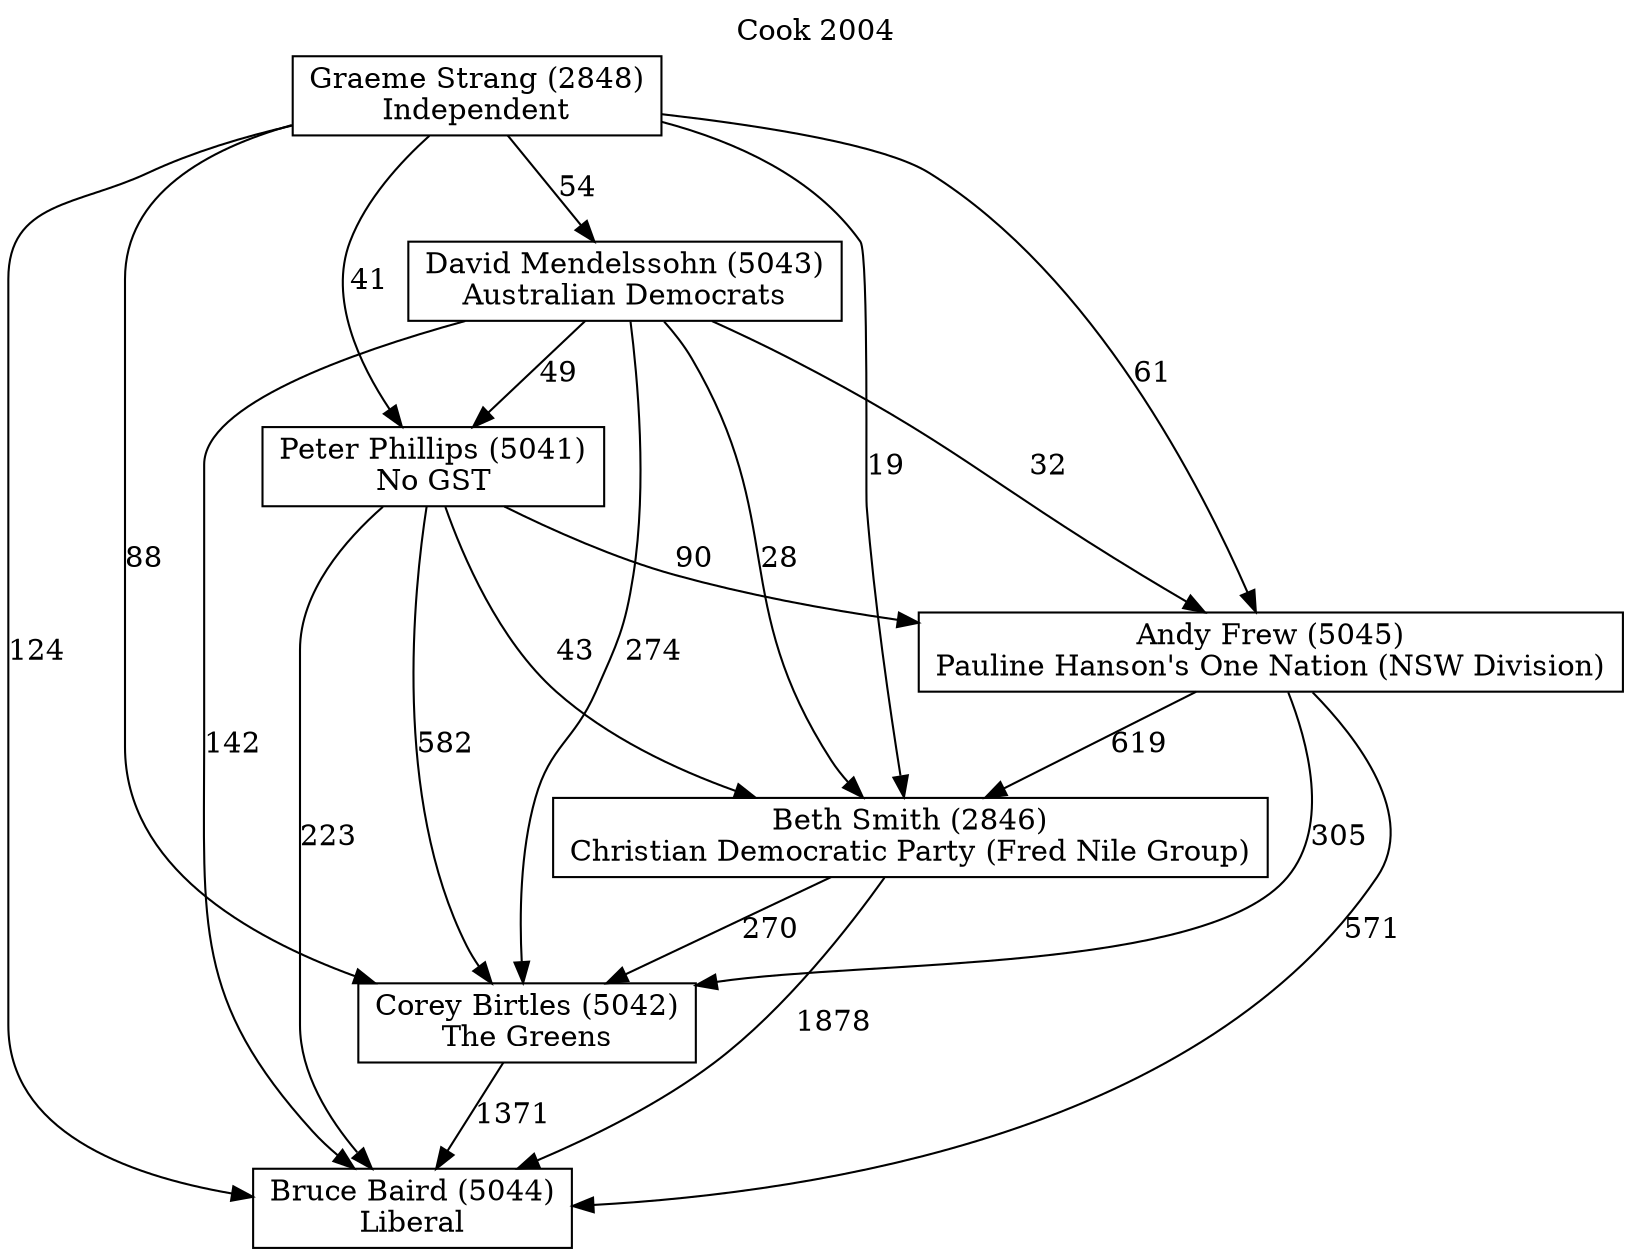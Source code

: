 // House preference flow
digraph "Bruce Baird (5044)_Cook_2004" {
	graph [label="Cook 2004" labelloc=t mclimit=10]
	node [shape=box]
	"Bruce Baird (5044)" [label="Bruce Baird (5044)
Liberal"]
	"Corey Birtles (5042)" [label="Corey Birtles (5042)
The Greens"]
	"Beth Smith (2846)" [label="Beth Smith (2846)
Christian Democratic Party (Fred Nile Group)"]
	"Andy Frew (5045)" [label="Andy Frew (5045)
Pauline Hanson's One Nation (NSW Division)"]
	"Peter Phillips (5041)" [label="Peter Phillips (5041)
No GST"]
	"David Mendelssohn (5043)" [label="David Mendelssohn (5043)
Australian Democrats"]
	"Graeme Strang (2848)" [label="Graeme Strang (2848)
Independent"]
	"Corey Birtles (5042)" -> "Bruce Baird (5044)" [label=1371]
	"Beth Smith (2846)" -> "Corey Birtles (5042)" [label=270]
	"Andy Frew (5045)" -> "Beth Smith (2846)" [label=619]
	"Peter Phillips (5041)" -> "Andy Frew (5045)" [label=90]
	"David Mendelssohn (5043)" -> "Peter Phillips (5041)" [label=49]
	"Graeme Strang (2848)" -> "David Mendelssohn (5043)" [label=54]
	"Beth Smith (2846)" -> "Bruce Baird (5044)" [label=1878]
	"Andy Frew (5045)" -> "Bruce Baird (5044)" [label=571]
	"Peter Phillips (5041)" -> "Bruce Baird (5044)" [label=223]
	"David Mendelssohn (5043)" -> "Bruce Baird (5044)" [label=142]
	"Graeme Strang (2848)" -> "Bruce Baird (5044)" [label=124]
	"Graeme Strang (2848)" -> "Peter Phillips (5041)" [label=41]
	"David Mendelssohn (5043)" -> "Andy Frew (5045)" [label=32]
	"Graeme Strang (2848)" -> "Andy Frew (5045)" [label=61]
	"Peter Phillips (5041)" -> "Beth Smith (2846)" [label=43]
	"David Mendelssohn (5043)" -> "Beth Smith (2846)" [label=28]
	"Graeme Strang (2848)" -> "Beth Smith (2846)" [label=19]
	"Andy Frew (5045)" -> "Corey Birtles (5042)" [label=305]
	"Peter Phillips (5041)" -> "Corey Birtles (5042)" [label=582]
	"David Mendelssohn (5043)" -> "Corey Birtles (5042)" [label=274]
	"Graeme Strang (2848)" -> "Corey Birtles (5042)" [label=88]
}
